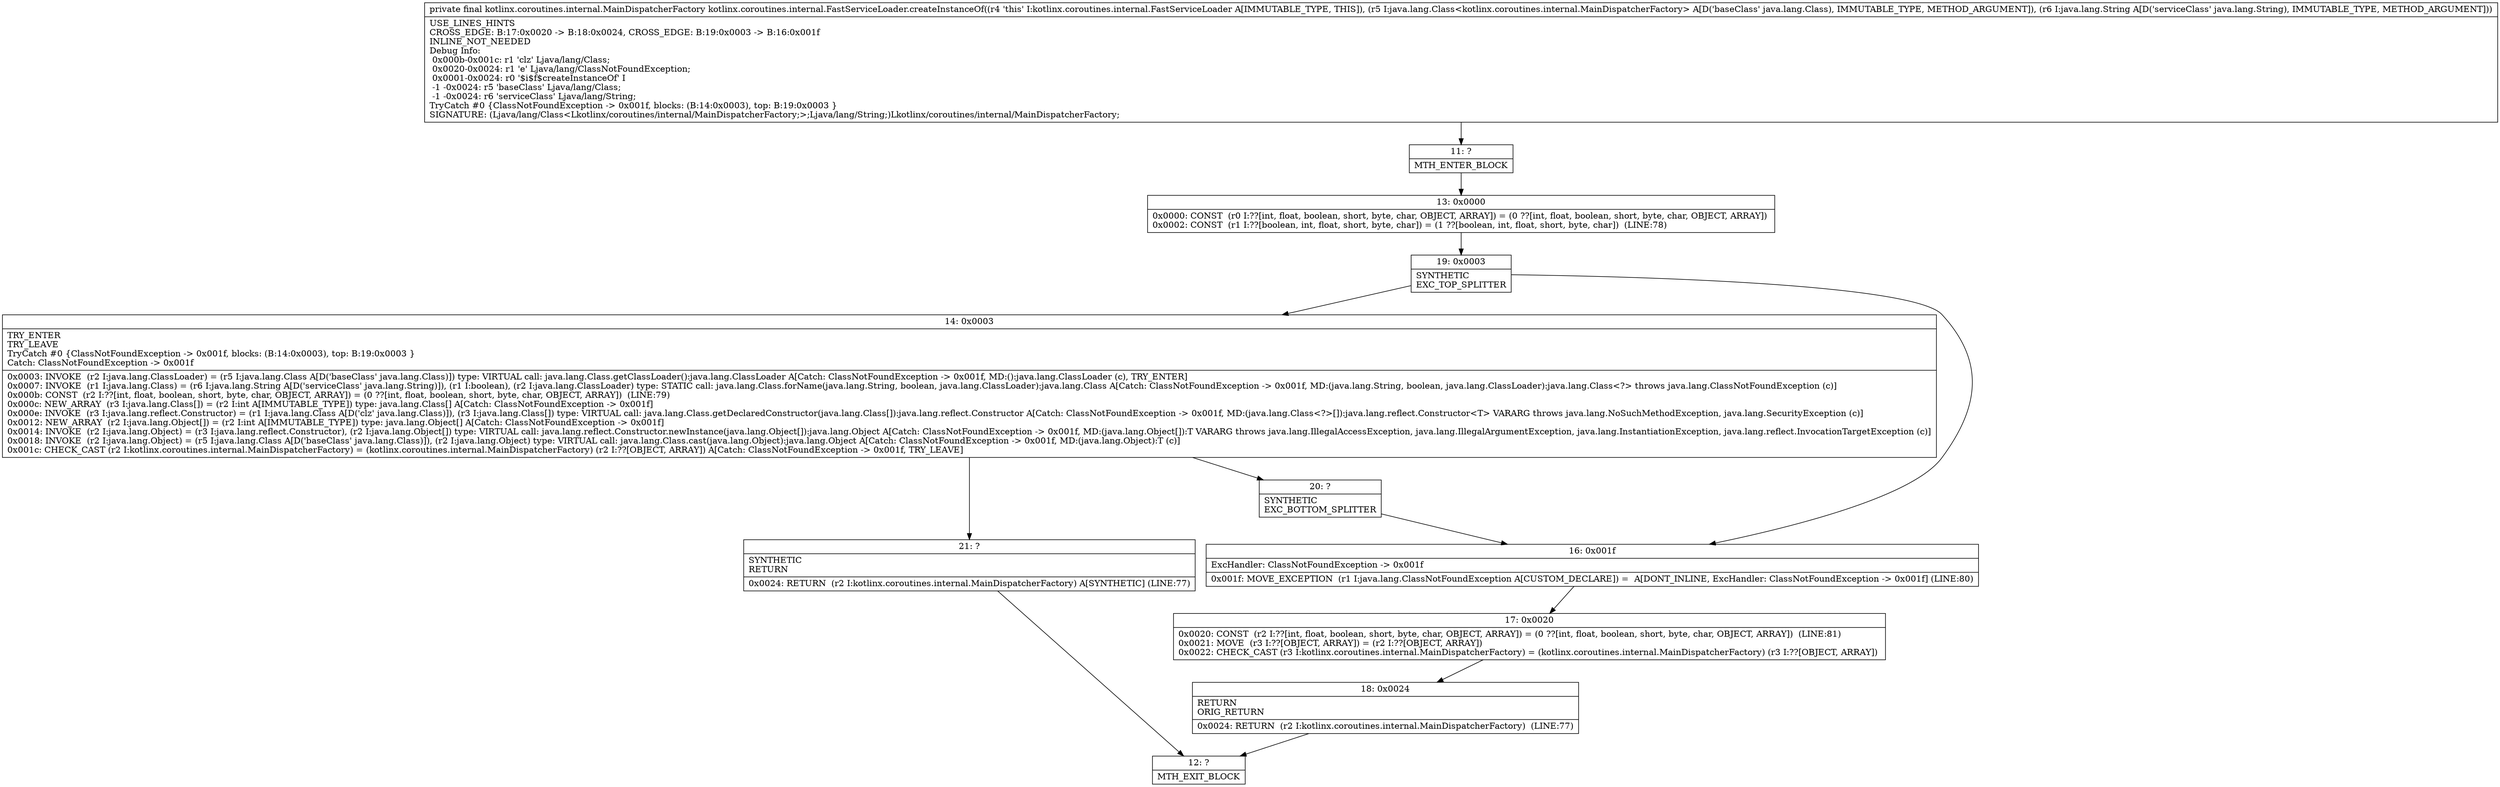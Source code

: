digraph "CFG forkotlinx.coroutines.internal.FastServiceLoader.createInstanceOf(Ljava\/lang\/Class;Ljava\/lang\/String;)Lkotlinx\/coroutines\/internal\/MainDispatcherFactory;" {
Node_11 [shape=record,label="{11\:\ ?|MTH_ENTER_BLOCK\l}"];
Node_13 [shape=record,label="{13\:\ 0x0000|0x0000: CONST  (r0 I:??[int, float, boolean, short, byte, char, OBJECT, ARRAY]) = (0 ??[int, float, boolean, short, byte, char, OBJECT, ARRAY]) \l0x0002: CONST  (r1 I:??[boolean, int, float, short, byte, char]) = (1 ??[boolean, int, float, short, byte, char])  (LINE:78)\l}"];
Node_19 [shape=record,label="{19\:\ 0x0003|SYNTHETIC\lEXC_TOP_SPLITTER\l}"];
Node_14 [shape=record,label="{14\:\ 0x0003|TRY_ENTER\lTRY_LEAVE\lTryCatch #0 \{ClassNotFoundException \-\> 0x001f, blocks: (B:14:0x0003), top: B:19:0x0003 \}\lCatch: ClassNotFoundException \-\> 0x001f\l|0x0003: INVOKE  (r2 I:java.lang.ClassLoader) = (r5 I:java.lang.Class A[D('baseClass' java.lang.Class)]) type: VIRTUAL call: java.lang.Class.getClassLoader():java.lang.ClassLoader A[Catch: ClassNotFoundException \-\> 0x001f, MD:():java.lang.ClassLoader (c), TRY_ENTER]\l0x0007: INVOKE  (r1 I:java.lang.Class) = (r6 I:java.lang.String A[D('serviceClass' java.lang.String)]), (r1 I:boolean), (r2 I:java.lang.ClassLoader) type: STATIC call: java.lang.Class.forName(java.lang.String, boolean, java.lang.ClassLoader):java.lang.Class A[Catch: ClassNotFoundException \-\> 0x001f, MD:(java.lang.String, boolean, java.lang.ClassLoader):java.lang.Class\<?\> throws java.lang.ClassNotFoundException (c)]\l0x000b: CONST  (r2 I:??[int, float, boolean, short, byte, char, OBJECT, ARRAY]) = (0 ??[int, float, boolean, short, byte, char, OBJECT, ARRAY])  (LINE:79)\l0x000c: NEW_ARRAY  (r3 I:java.lang.Class[]) = (r2 I:int A[IMMUTABLE_TYPE]) type: java.lang.Class[] A[Catch: ClassNotFoundException \-\> 0x001f]\l0x000e: INVOKE  (r3 I:java.lang.reflect.Constructor) = (r1 I:java.lang.Class A[D('clz' java.lang.Class)]), (r3 I:java.lang.Class[]) type: VIRTUAL call: java.lang.Class.getDeclaredConstructor(java.lang.Class[]):java.lang.reflect.Constructor A[Catch: ClassNotFoundException \-\> 0x001f, MD:(java.lang.Class\<?\>[]):java.lang.reflect.Constructor\<T\> VARARG throws java.lang.NoSuchMethodException, java.lang.SecurityException (c)]\l0x0012: NEW_ARRAY  (r2 I:java.lang.Object[]) = (r2 I:int A[IMMUTABLE_TYPE]) type: java.lang.Object[] A[Catch: ClassNotFoundException \-\> 0x001f]\l0x0014: INVOKE  (r2 I:java.lang.Object) = (r3 I:java.lang.reflect.Constructor), (r2 I:java.lang.Object[]) type: VIRTUAL call: java.lang.reflect.Constructor.newInstance(java.lang.Object[]):java.lang.Object A[Catch: ClassNotFoundException \-\> 0x001f, MD:(java.lang.Object[]):T VARARG throws java.lang.IllegalAccessException, java.lang.IllegalArgumentException, java.lang.InstantiationException, java.lang.reflect.InvocationTargetException (c)]\l0x0018: INVOKE  (r2 I:java.lang.Object) = (r5 I:java.lang.Class A[D('baseClass' java.lang.Class)]), (r2 I:java.lang.Object) type: VIRTUAL call: java.lang.Class.cast(java.lang.Object):java.lang.Object A[Catch: ClassNotFoundException \-\> 0x001f, MD:(java.lang.Object):T (c)]\l0x001c: CHECK_CAST (r2 I:kotlinx.coroutines.internal.MainDispatcherFactory) = (kotlinx.coroutines.internal.MainDispatcherFactory) (r2 I:??[OBJECT, ARRAY]) A[Catch: ClassNotFoundException \-\> 0x001f, TRY_LEAVE]\l}"];
Node_20 [shape=record,label="{20\:\ ?|SYNTHETIC\lEXC_BOTTOM_SPLITTER\l}"];
Node_21 [shape=record,label="{21\:\ ?|SYNTHETIC\lRETURN\l|0x0024: RETURN  (r2 I:kotlinx.coroutines.internal.MainDispatcherFactory) A[SYNTHETIC] (LINE:77)\l}"];
Node_12 [shape=record,label="{12\:\ ?|MTH_EXIT_BLOCK\l}"];
Node_16 [shape=record,label="{16\:\ 0x001f|ExcHandler: ClassNotFoundException \-\> 0x001f\l|0x001f: MOVE_EXCEPTION  (r1 I:java.lang.ClassNotFoundException A[CUSTOM_DECLARE]) =  A[DONT_INLINE, ExcHandler: ClassNotFoundException \-\> 0x001f] (LINE:80)\l}"];
Node_17 [shape=record,label="{17\:\ 0x0020|0x0020: CONST  (r2 I:??[int, float, boolean, short, byte, char, OBJECT, ARRAY]) = (0 ??[int, float, boolean, short, byte, char, OBJECT, ARRAY])  (LINE:81)\l0x0021: MOVE  (r3 I:??[OBJECT, ARRAY]) = (r2 I:??[OBJECT, ARRAY]) \l0x0022: CHECK_CAST (r3 I:kotlinx.coroutines.internal.MainDispatcherFactory) = (kotlinx.coroutines.internal.MainDispatcherFactory) (r3 I:??[OBJECT, ARRAY]) \l}"];
Node_18 [shape=record,label="{18\:\ 0x0024|RETURN\lORIG_RETURN\l|0x0024: RETURN  (r2 I:kotlinx.coroutines.internal.MainDispatcherFactory)  (LINE:77)\l}"];
MethodNode[shape=record,label="{private final kotlinx.coroutines.internal.MainDispatcherFactory kotlinx.coroutines.internal.FastServiceLoader.createInstanceOf((r4 'this' I:kotlinx.coroutines.internal.FastServiceLoader A[IMMUTABLE_TYPE, THIS]), (r5 I:java.lang.Class\<kotlinx.coroutines.internal.MainDispatcherFactory\> A[D('baseClass' java.lang.Class), IMMUTABLE_TYPE, METHOD_ARGUMENT]), (r6 I:java.lang.String A[D('serviceClass' java.lang.String), IMMUTABLE_TYPE, METHOD_ARGUMENT]))  | USE_LINES_HINTS\lCROSS_EDGE: B:17:0x0020 \-\> B:18:0x0024, CROSS_EDGE: B:19:0x0003 \-\> B:16:0x001f\lINLINE_NOT_NEEDED\lDebug Info:\l  0x000b\-0x001c: r1 'clz' Ljava\/lang\/Class;\l  0x0020\-0x0024: r1 'e' Ljava\/lang\/ClassNotFoundException;\l  0x0001\-0x0024: r0 '$i$f$createInstanceOf' I\l  \-1 \-0x0024: r5 'baseClass' Ljava\/lang\/Class;\l  \-1 \-0x0024: r6 'serviceClass' Ljava\/lang\/String;\lTryCatch #0 \{ClassNotFoundException \-\> 0x001f, blocks: (B:14:0x0003), top: B:19:0x0003 \}\lSIGNATURE: (Ljava\/lang\/Class\<Lkotlinx\/coroutines\/internal\/MainDispatcherFactory;\>;Ljava\/lang\/String;)Lkotlinx\/coroutines\/internal\/MainDispatcherFactory;\l}"];
MethodNode -> Node_11;Node_11 -> Node_13;
Node_13 -> Node_19;
Node_19 -> Node_14;
Node_19 -> Node_16;
Node_14 -> Node_20;
Node_14 -> Node_21;
Node_20 -> Node_16;
Node_21 -> Node_12;
Node_16 -> Node_17;
Node_17 -> Node_18;
Node_18 -> Node_12;
}

